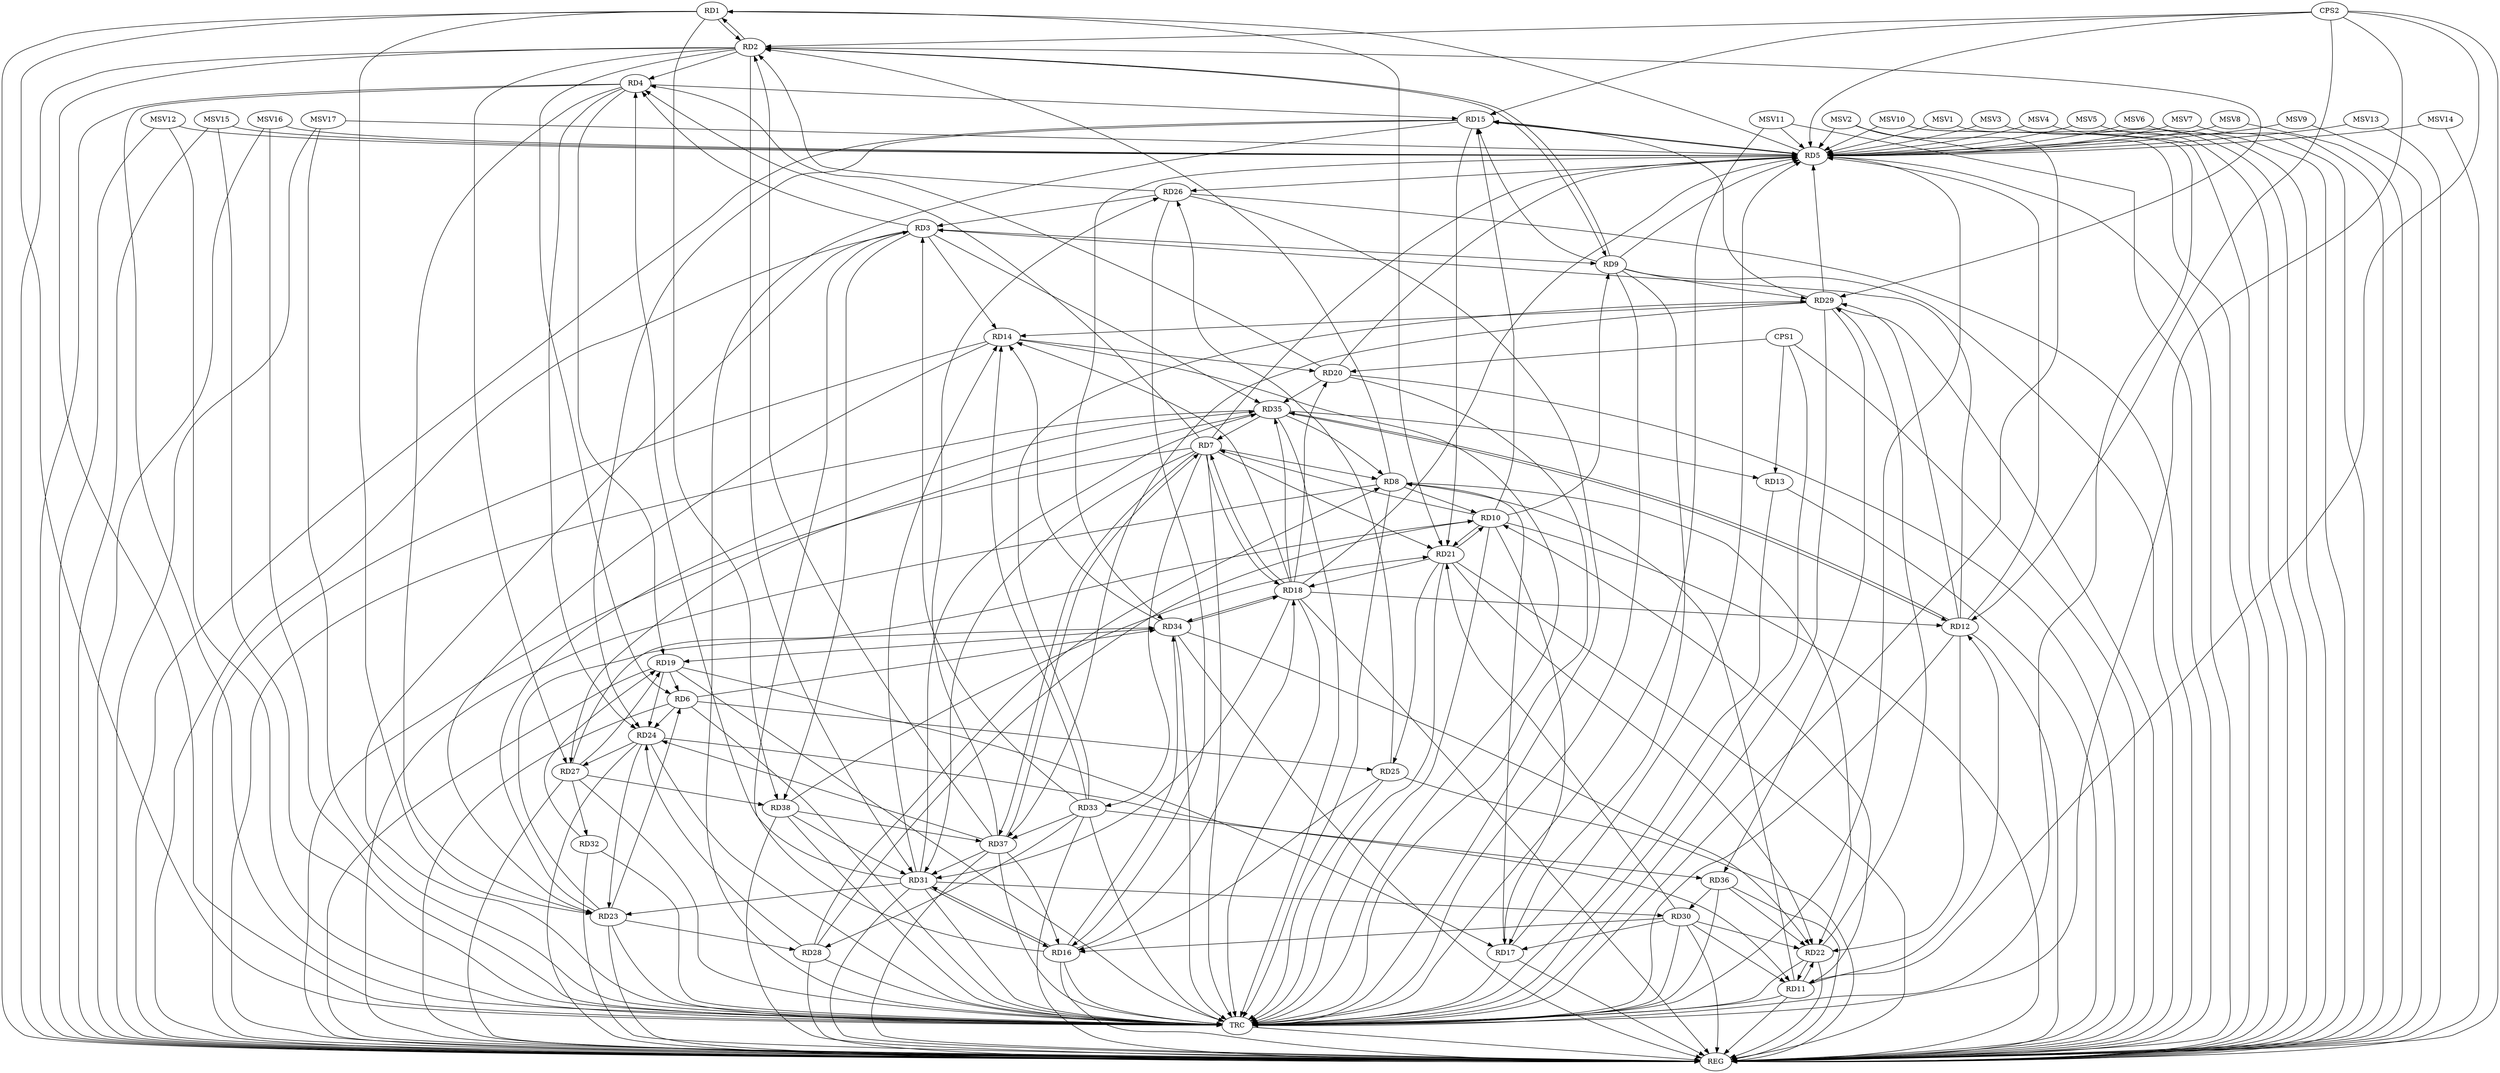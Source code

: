 strict digraph G {
  RD1 [ label="RD1" ];
  RD2 [ label="RD2" ];
  RD3 [ label="RD3" ];
  RD4 [ label="RD4" ];
  RD5 [ label="RD5" ];
  RD6 [ label="RD6" ];
  RD7 [ label="RD7" ];
  RD8 [ label="RD8" ];
  RD9 [ label="RD9" ];
  RD10 [ label="RD10" ];
  RD11 [ label="RD11" ];
  RD12 [ label="RD12" ];
  RD13 [ label="RD13" ];
  RD14 [ label="RD14" ];
  RD15 [ label="RD15" ];
  RD16 [ label="RD16" ];
  RD17 [ label="RD17" ];
  RD18 [ label="RD18" ];
  RD19 [ label="RD19" ];
  RD20 [ label="RD20" ];
  RD21 [ label="RD21" ];
  RD22 [ label="RD22" ];
  RD23 [ label="RD23" ];
  RD24 [ label="RD24" ];
  RD25 [ label="RD25" ];
  RD26 [ label="RD26" ];
  RD27 [ label="RD27" ];
  RD28 [ label="RD28" ];
  RD29 [ label="RD29" ];
  RD30 [ label="RD30" ];
  RD31 [ label="RD31" ];
  RD32 [ label="RD32" ];
  RD33 [ label="RD33" ];
  RD34 [ label="RD34" ];
  RD35 [ label="RD35" ];
  RD36 [ label="RD36" ];
  RD37 [ label="RD37" ];
  RD38 [ label="RD38" ];
  CPS1 [ label="CPS1" ];
  CPS2 [ label="CPS2" ];
  REG [ label="REG" ];
  TRC [ label="TRC" ];
  MSV1 [ label="MSV1" ];
  MSV2 [ label="MSV2" ];
  MSV3 [ label="MSV3" ];
  MSV4 [ label="MSV4" ];
  MSV5 [ label="MSV5" ];
  MSV6 [ label="MSV6" ];
  MSV7 [ label="MSV7" ];
  MSV8 [ label="MSV8" ];
  MSV9 [ label="MSV9" ];
  MSV10 [ label="MSV10" ];
  MSV11 [ label="MSV11" ];
  MSV12 [ label="MSV12" ];
  MSV13 [ label="MSV13" ];
  MSV14 [ label="MSV14" ];
  MSV15 [ label="MSV15" ];
  MSV16 [ label="MSV16" ];
  MSV17 [ label="MSV17" ];
  RD1 -> RD2;
  RD2 -> RD1;
  RD5 -> RD1;
  RD1 -> RD21;
  RD1 -> RD23;
  RD1 -> RD38;
  RD2 -> RD4;
  RD2 -> RD6;
  RD8 -> RD2;
  RD2 -> RD9;
  RD9 -> RD2;
  RD26 -> RD2;
  RD2 -> RD27;
  RD2 -> RD29;
  RD2 -> RD31;
  RD37 -> RD2;
  RD3 -> RD4;
  RD3 -> RD9;
  RD12 -> RD3;
  RD3 -> RD14;
  RD16 -> RD3;
  RD26 -> RD3;
  RD33 -> RD3;
  RD3 -> RD35;
  RD3 -> RD38;
  RD7 -> RD4;
  RD4 -> RD15;
  RD4 -> RD19;
  RD20 -> RD4;
  RD4 -> RD23;
  RD4 -> RD24;
  RD31 -> RD4;
  RD7 -> RD5;
  RD9 -> RD5;
  RD12 -> RD5;
  RD5 -> RD15;
  RD15 -> RD5;
  RD17 -> RD5;
  RD18 -> RD5;
  RD20 -> RD5;
  RD5 -> RD26;
  RD29 -> RD5;
  RD5 -> RD34;
  RD19 -> RD6;
  RD23 -> RD6;
  RD6 -> RD24;
  RD6 -> RD25;
  RD6 -> RD34;
  RD7 -> RD8;
  RD10 -> RD7;
  RD7 -> RD18;
  RD18 -> RD7;
  RD7 -> RD21;
  RD7 -> RD31;
  RD7 -> RD33;
  RD35 -> RD7;
  RD7 -> RD37;
  RD37 -> RD7;
  RD8 -> RD10;
  RD11 -> RD8;
  RD17 -> RD8;
  RD8 -> RD22;
  RD28 -> RD8;
  RD35 -> RD8;
  RD10 -> RD9;
  RD9 -> RD15;
  RD9 -> RD17;
  RD9 -> RD29;
  RD11 -> RD10;
  RD10 -> RD15;
  RD10 -> RD17;
  RD10 -> RD21;
  RD21 -> RD10;
  RD27 -> RD10;
  RD28 -> RD10;
  RD11 -> RD12;
  RD11 -> RD22;
  RD22 -> RD11;
  RD24 -> RD11;
  RD30 -> RD11;
  RD18 -> RD12;
  RD12 -> RD22;
  RD12 -> RD29;
  RD12 -> RD35;
  RD35 -> RD12;
  RD35 -> RD13;
  RD18 -> RD14;
  RD14 -> RD20;
  RD14 -> RD23;
  RD29 -> RD14;
  RD31 -> RD14;
  RD33 -> RD14;
  RD34 -> RD14;
  RD15 -> RD21;
  RD15 -> RD24;
  RD29 -> RD15;
  RD16 -> RD18;
  RD25 -> RD16;
  RD26 -> RD16;
  RD30 -> RD16;
  RD16 -> RD31;
  RD31 -> RD16;
  RD16 -> RD34;
  RD37 -> RD16;
  RD19 -> RD17;
  RD30 -> RD17;
  RD18 -> RD20;
  RD21 -> RD18;
  RD18 -> RD31;
  RD18 -> RD34;
  RD34 -> RD18;
  RD18 -> RD35;
  RD19 -> RD24;
  RD27 -> RD19;
  RD32 -> RD19;
  RD34 -> RD19;
  RD20 -> RD35;
  RD21 -> RD22;
  RD21 -> RD25;
  RD30 -> RD21;
  RD38 -> RD21;
  RD22 -> RD29;
  RD30 -> RD22;
  RD34 -> RD22;
  RD36 -> RD22;
  RD24 -> RD23;
  RD23 -> RD28;
  RD31 -> RD23;
  RD23 -> RD34;
  RD23 -> RD35;
  RD24 -> RD27;
  RD28 -> RD24;
  RD37 -> RD24;
  RD25 -> RD26;
  RD37 -> RD26;
  RD27 -> RD32;
  RD35 -> RD27;
  RD27 -> RD38;
  RD33 -> RD28;
  RD33 -> RD29;
  RD29 -> RD36;
  RD29 -> RD37;
  RD31 -> RD30;
  RD36 -> RD30;
  RD31 -> RD35;
  RD37 -> RD31;
  RD38 -> RD31;
  RD33 -> RD36;
  RD33 -> RD37;
  RD38 -> RD37;
  CPS1 -> RD13;
  CPS1 -> RD20;
  CPS2 -> RD15;
  CPS2 -> RD11;
  CPS2 -> RD2;
  CPS2 -> RD5;
  CPS2 -> RD12;
  RD1 -> REG;
  RD2 -> REG;
  RD3 -> REG;
  RD4 -> REG;
  RD5 -> REG;
  RD6 -> REG;
  RD7 -> REG;
  RD8 -> REG;
  RD9 -> REG;
  RD10 -> REG;
  RD11 -> REG;
  RD12 -> REG;
  RD13 -> REG;
  RD14 -> REG;
  RD15 -> REG;
  RD16 -> REG;
  RD17 -> REG;
  RD18 -> REG;
  RD19 -> REG;
  RD20 -> REG;
  RD21 -> REG;
  RD22 -> REG;
  RD23 -> REG;
  RD24 -> REG;
  RD25 -> REG;
  RD26 -> REG;
  RD27 -> REG;
  RD28 -> REG;
  RD29 -> REG;
  RD30 -> REG;
  RD31 -> REG;
  RD32 -> REG;
  RD33 -> REG;
  RD34 -> REG;
  RD35 -> REG;
  RD36 -> REG;
  RD37 -> REG;
  RD38 -> REG;
  CPS1 -> REG;
  CPS2 -> REG;
  RD1 -> TRC;
  RD2 -> TRC;
  RD3 -> TRC;
  RD4 -> TRC;
  RD5 -> TRC;
  RD6 -> TRC;
  RD7 -> TRC;
  RD8 -> TRC;
  RD9 -> TRC;
  RD10 -> TRC;
  RD11 -> TRC;
  RD12 -> TRC;
  RD13 -> TRC;
  RD14 -> TRC;
  RD15 -> TRC;
  RD16 -> TRC;
  RD17 -> TRC;
  RD18 -> TRC;
  RD19 -> TRC;
  RD20 -> TRC;
  RD21 -> TRC;
  RD22 -> TRC;
  RD23 -> TRC;
  RD24 -> TRC;
  RD25 -> TRC;
  RD26 -> TRC;
  RD27 -> TRC;
  RD28 -> TRC;
  RD29 -> TRC;
  RD30 -> TRC;
  RD31 -> TRC;
  RD32 -> TRC;
  RD33 -> TRC;
  RD34 -> TRC;
  RD35 -> TRC;
  RD36 -> TRC;
  RD37 -> TRC;
  RD38 -> TRC;
  CPS1 -> TRC;
  CPS2 -> TRC;
  TRC -> REG;
  MSV1 -> RD5;
  MSV2 -> RD5;
  MSV3 -> RD5;
  MSV1 -> REG;
  MSV2 -> REG;
  MSV2 -> TRC;
  MSV3 -> REG;
  MSV4 -> RD5;
  MSV5 -> RD5;
  MSV6 -> RD5;
  MSV7 -> RD5;
  MSV4 -> REG;
  MSV5 -> REG;
  MSV6 -> REG;
  MSV7 -> REG;
  MSV8 -> RD5;
  MSV9 -> RD5;
  MSV10 -> RD5;
  MSV11 -> RD5;
  MSV8 -> REG;
  MSV9 -> REG;
  MSV10 -> REG;
  MSV10 -> TRC;
  MSV11 -> REG;
  MSV11 -> TRC;
  MSV12 -> RD5;
  MSV12 -> REG;
  MSV12 -> TRC;
  MSV13 -> RD5;
  MSV13 -> REG;
  MSV14 -> RD5;
  MSV15 -> RD5;
  MSV16 -> RD5;
  MSV14 -> REG;
  MSV15 -> REG;
  MSV15 -> TRC;
  MSV16 -> REG;
  MSV16 -> TRC;
  MSV17 -> RD5;
  MSV17 -> REG;
  MSV17 -> TRC;
}
